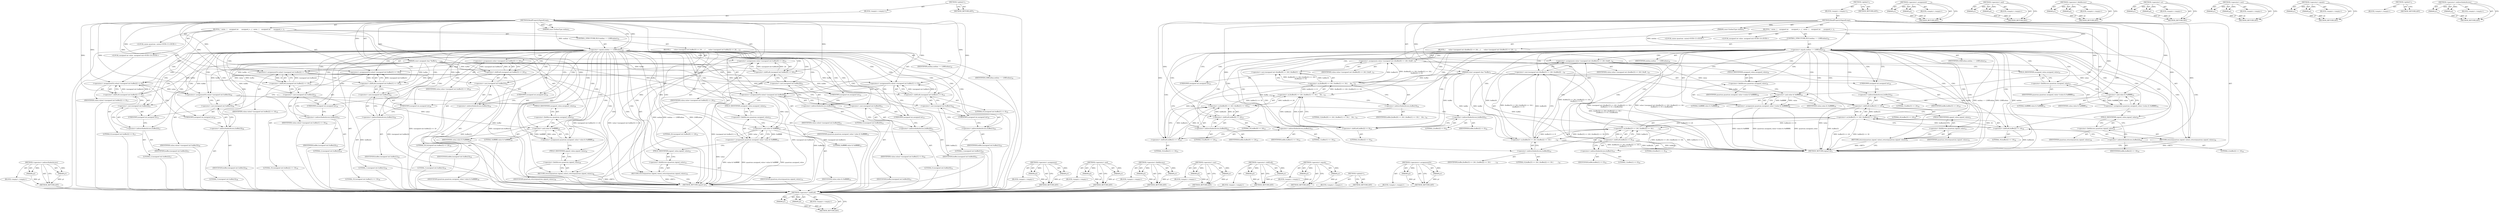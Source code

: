 digraph "&lt;operators&gt;.assignmentOr" {
vulnerable_138 [label=<(METHOD,&lt;operator&gt;.shiftLeft)>];
vulnerable_139 [label=<(PARAM,p1)>];
vulnerable_140 [label=<(PARAM,p2)>];
vulnerable_141 [label=<(BLOCK,&lt;empty&gt;,&lt;empty&gt;)>];
vulnerable_142 [label=<(METHOD_RETURN,ANY)>];
vulnerable_6 [label=<(METHOD,&lt;global&gt;)<SUB>1</SUB>>];
vulnerable_7 [label=<(BLOCK,&lt;empty&gt;,&lt;empty&gt;)<SUB>1</SUB>>];
vulnerable_8 [label=<(METHOD,ReadPropertySignedLong)<SUB>1</SUB>>];
vulnerable_9 [label=<(PARAM,const EndianType endian)<SUB>1</SUB>>];
vulnerable_10 [label=<(PARAM,const unsigned char *buffer)<SUB>2</SUB>>];
vulnerable_11 [label=<(BLOCK,{
  union
  {
    unsigned int
      unsigned_v...,{
  union
  {
    unsigned int
      unsigned_v...)<SUB>3</SUB>>];
vulnerable_12 [label="<(LOCAL,union quantum: union)<SUB>11</SUB>>"];
vulnerable_13 [label="<(LOCAL,unsigned int value: unsigned int)<SUB>14</SUB>>"];
vulnerable_14 [label=<(CONTROL_STRUCTURE,IF,if (endian == LSBEndian))<SUB>16</SUB>>];
vulnerable_15 [label=<(&lt;operator&gt;.equals,endian == LSBEndian)<SUB>16</SUB>>];
vulnerable_16 [label=<(IDENTIFIER,endian,endian == LSBEndian)<SUB>16</SUB>>];
vulnerable_17 [label=<(IDENTIFIER,LSBEndian,endian == LSBEndian)<SUB>16</SUB>>];
vulnerable_18 [label=<(BLOCK,{
      value=(unsigned int) ((buffer[3] &lt;&lt; 24)...,{
      value=(unsigned int) ((buffer[3] &lt;&lt; 24)...)<SUB>17</SUB>>];
vulnerable_19 [label=<(&lt;operator&gt;.assignment,value=(unsigned int) ((buffer[3] &lt;&lt; 24) | (buff...)<SUB>18</SUB>>];
vulnerable_20 [label=<(IDENTIFIER,value,value=(unsigned int) ((buffer[3] &lt;&lt; 24) | (buff...)<SUB>18</SUB>>];
vulnerable_21 [label=<(&lt;operator&gt;.cast,(unsigned int) ((buffer[3] &lt;&lt; 24) | (buffer[2] ...)<SUB>18</SUB>>];
vulnerable_22 [label=<(UNKNOWN,unsigned int,unsigned int)<SUB>18</SUB>>];
vulnerable_23 [label=<(&lt;operator&gt;.or,(buffer[3] &lt;&lt; 24) | (buffer[2] &lt;&lt; 16) |
       ...)<SUB>18</SUB>>];
vulnerable_24 [label=<(&lt;operator&gt;.or,(buffer[3] &lt;&lt; 24) | (buffer[2] &lt;&lt; 16) |
       ...)<SUB>18</SUB>>];
vulnerable_25 [label=<(&lt;operator&gt;.or,(buffer[3] &lt;&lt; 24) | (buffer[2] &lt;&lt; 16))<SUB>18</SUB>>];
vulnerable_26 [label=<(&lt;operator&gt;.shiftLeft,buffer[3] &lt;&lt; 24)<SUB>18</SUB>>];
vulnerable_27 [label=<(&lt;operator&gt;.indirectIndexAccess,buffer[3])<SUB>18</SUB>>];
vulnerable_28 [label=<(IDENTIFIER,buffer,buffer[3] &lt;&lt; 24)<SUB>18</SUB>>];
vulnerable_29 [label=<(LITERAL,3,buffer[3] &lt;&lt; 24)<SUB>18</SUB>>];
vulnerable_30 [label=<(LITERAL,24,buffer[3] &lt;&lt; 24)<SUB>18</SUB>>];
vulnerable_31 [label=<(&lt;operator&gt;.shiftLeft,buffer[2] &lt;&lt; 16)<SUB>18</SUB>>];
vulnerable_32 [label=<(&lt;operator&gt;.indirectIndexAccess,buffer[2])<SUB>18</SUB>>];
vulnerable_33 [label=<(IDENTIFIER,buffer,buffer[2] &lt;&lt; 16)<SUB>18</SUB>>];
vulnerable_34 [label=<(LITERAL,2,buffer[2] &lt;&lt; 16)<SUB>18</SUB>>];
vulnerable_35 [label=<(LITERAL,16,buffer[2] &lt;&lt; 16)<SUB>18</SUB>>];
vulnerable_36 [label=<(&lt;operator&gt;.shiftLeft,buffer[1] &lt;&lt; 8)<SUB>19</SUB>>];
vulnerable_37 [label=<(&lt;operator&gt;.indirectIndexAccess,buffer[1])<SUB>19</SUB>>];
vulnerable_38 [label=<(IDENTIFIER,buffer,buffer[1] &lt;&lt; 8)<SUB>19</SUB>>];
vulnerable_39 [label=<(LITERAL,1,buffer[1] &lt;&lt; 8)<SUB>19</SUB>>];
vulnerable_40 [label=<(LITERAL,8,buffer[1] &lt;&lt; 8)<SUB>19</SUB>>];
vulnerable_41 [label=<(&lt;operator&gt;.indirectIndexAccess,buffer[0])<SUB>19</SUB>>];
vulnerable_42 [label=<(IDENTIFIER,buffer,(buffer[3] &lt;&lt; 24) | (buffer[2] &lt;&lt; 16) |
       ...)<SUB>19</SUB>>];
vulnerable_43 [label=<(LITERAL,0,(buffer[3] &lt;&lt; 24) | (buffer[2] &lt;&lt; 16) |
       ...)<SUB>19</SUB>>];
vulnerable_44 [label=<(&lt;operator&gt;.assignment,quantum.unsigned_value=(value &amp; 0xffffffff))<SUB>20</SUB>>];
vulnerable_45 [label=<(&lt;operator&gt;.fieldAccess,quantum.unsigned_value)<SUB>20</SUB>>];
vulnerable_46 [label=<(IDENTIFIER,quantum,quantum.unsigned_value=(value &amp; 0xffffffff))<SUB>20</SUB>>];
vulnerable_47 [label=<(FIELD_IDENTIFIER,unsigned_value,unsigned_value)<SUB>20</SUB>>];
vulnerable_48 [label=<(&lt;operator&gt;.and,value &amp; 0xffffffff)<SUB>20</SUB>>];
vulnerable_49 [label=<(IDENTIFIER,value,value &amp; 0xffffffff)<SUB>20</SUB>>];
vulnerable_50 [label=<(LITERAL,0xffffffff,value &amp; 0xffffffff)<SUB>20</SUB>>];
vulnerable_51 [label=<(RETURN,return(quantum.signed_value);,return(quantum.signed_value);)<SUB>21</SUB>>];
vulnerable_52 [label=<(&lt;operator&gt;.fieldAccess,quantum.signed_value)<SUB>21</SUB>>];
vulnerable_53 [label=<(IDENTIFIER,quantum,return(quantum.signed_value);)<SUB>21</SUB>>];
vulnerable_54 [label=<(FIELD_IDENTIFIER,signed_value,signed_value)<SUB>21</SUB>>];
vulnerable_55 [label=<(&lt;operator&gt;.assignment,value=(unsigned int) ((buffer[0] &lt;&lt; 24) | (buff...)<SUB>23</SUB>>];
vulnerable_56 [label=<(IDENTIFIER,value,value=(unsigned int) ((buffer[0] &lt;&lt; 24) | (buff...)<SUB>23</SUB>>];
vulnerable_57 [label=<(&lt;operator&gt;.cast,(unsigned int) ((buffer[0] &lt;&lt; 24) | (buffer[1] ...)<SUB>23</SUB>>];
vulnerable_58 [label=<(UNKNOWN,unsigned int,unsigned int)<SUB>23</SUB>>];
vulnerable_59 [label=<(&lt;operator&gt;.or,(buffer[0] &lt;&lt; 24) | (buffer[1] &lt;&lt; 16) |
    (bu...)<SUB>23</SUB>>];
vulnerable_60 [label=<(&lt;operator&gt;.or,(buffer[0] &lt;&lt; 24) | (buffer[1] &lt;&lt; 16) |
    (bu...)<SUB>23</SUB>>];
vulnerable_61 [label=<(&lt;operator&gt;.or,(buffer[0] &lt;&lt; 24) | (buffer[1] &lt;&lt; 16))<SUB>23</SUB>>];
vulnerable_62 [label=<(&lt;operator&gt;.shiftLeft,buffer[0] &lt;&lt; 24)<SUB>23</SUB>>];
vulnerable_63 [label=<(&lt;operator&gt;.indirectIndexAccess,buffer[0])<SUB>23</SUB>>];
vulnerable_64 [label=<(IDENTIFIER,buffer,buffer[0] &lt;&lt; 24)<SUB>23</SUB>>];
vulnerable_65 [label=<(LITERAL,0,buffer[0] &lt;&lt; 24)<SUB>23</SUB>>];
vulnerable_66 [label=<(LITERAL,24,buffer[0] &lt;&lt; 24)<SUB>23</SUB>>];
vulnerable_67 [label=<(&lt;operator&gt;.shiftLeft,buffer[1] &lt;&lt; 16)<SUB>23</SUB>>];
vulnerable_68 [label=<(&lt;operator&gt;.indirectIndexAccess,buffer[1])<SUB>23</SUB>>];
vulnerable_69 [label=<(IDENTIFIER,buffer,buffer[1] &lt;&lt; 16)<SUB>23</SUB>>];
vulnerable_70 [label=<(LITERAL,1,buffer[1] &lt;&lt; 16)<SUB>23</SUB>>];
vulnerable_71 [label=<(LITERAL,16,buffer[1] &lt;&lt; 16)<SUB>23</SUB>>];
vulnerable_72 [label=<(&lt;operator&gt;.shiftLeft,buffer[2] &lt;&lt; 8)<SUB>24</SUB>>];
vulnerable_73 [label=<(&lt;operator&gt;.indirectIndexAccess,buffer[2])<SUB>24</SUB>>];
vulnerable_74 [label=<(IDENTIFIER,buffer,buffer[2] &lt;&lt; 8)<SUB>24</SUB>>];
vulnerable_75 [label=<(LITERAL,2,buffer[2] &lt;&lt; 8)<SUB>24</SUB>>];
vulnerable_76 [label=<(LITERAL,8,buffer[2] &lt;&lt; 8)<SUB>24</SUB>>];
vulnerable_77 [label=<(&lt;operator&gt;.indirectIndexAccess,buffer[3])<SUB>24</SUB>>];
vulnerable_78 [label=<(IDENTIFIER,buffer,(buffer[0] &lt;&lt; 24) | (buffer[1] &lt;&lt; 16) |
    (bu...)<SUB>24</SUB>>];
vulnerable_79 [label=<(LITERAL,3,(buffer[0] &lt;&lt; 24) | (buffer[1] &lt;&lt; 16) |
    (bu...)<SUB>24</SUB>>];
vulnerable_80 [label=<(&lt;operator&gt;.assignment,quantum.unsigned_value=(value &amp; 0xffffffff))<SUB>25</SUB>>];
vulnerable_81 [label=<(&lt;operator&gt;.fieldAccess,quantum.unsigned_value)<SUB>25</SUB>>];
vulnerable_82 [label=<(IDENTIFIER,quantum,quantum.unsigned_value=(value &amp; 0xffffffff))<SUB>25</SUB>>];
vulnerable_83 [label=<(FIELD_IDENTIFIER,unsigned_value,unsigned_value)<SUB>25</SUB>>];
vulnerable_84 [label=<(&lt;operator&gt;.and,value &amp; 0xffffffff)<SUB>25</SUB>>];
vulnerable_85 [label=<(IDENTIFIER,value,value &amp; 0xffffffff)<SUB>25</SUB>>];
vulnerable_86 [label=<(LITERAL,0xffffffff,value &amp; 0xffffffff)<SUB>25</SUB>>];
vulnerable_87 [label=<(RETURN,return(quantum.signed_value);,return(quantum.signed_value);)<SUB>26</SUB>>];
vulnerable_88 [label=<(&lt;operator&gt;.fieldAccess,quantum.signed_value)<SUB>26</SUB>>];
vulnerable_89 [label=<(IDENTIFIER,quantum,return(quantum.signed_value);)<SUB>26</SUB>>];
vulnerable_90 [label=<(FIELD_IDENTIFIER,signed_value,signed_value)<SUB>26</SUB>>];
vulnerable_91 [label=<(METHOD_RETURN,signed int)<SUB>1</SUB>>];
vulnerable_93 [label=<(METHOD_RETURN,ANY)<SUB>1</SUB>>];
vulnerable_123 [label=<(METHOD,&lt;operator&gt;.assignment)>];
vulnerable_124 [label=<(PARAM,p1)>];
vulnerable_125 [label=<(PARAM,p2)>];
vulnerable_126 [label=<(BLOCK,&lt;empty&gt;,&lt;empty&gt;)>];
vulnerable_127 [label=<(METHOD_RETURN,ANY)>];
vulnerable_153 [label=<(METHOD,&lt;operator&gt;.and)>];
vulnerable_154 [label=<(PARAM,p1)>];
vulnerable_155 [label=<(PARAM,p2)>];
vulnerable_156 [label=<(BLOCK,&lt;empty&gt;,&lt;empty&gt;)>];
vulnerable_157 [label=<(METHOD_RETURN,ANY)>];
vulnerable_148 [label=<(METHOD,&lt;operator&gt;.fieldAccess)>];
vulnerable_149 [label=<(PARAM,p1)>];
vulnerable_150 [label=<(PARAM,p2)>];
vulnerable_151 [label=<(BLOCK,&lt;empty&gt;,&lt;empty&gt;)>];
vulnerable_152 [label=<(METHOD_RETURN,ANY)>];
vulnerable_133 [label=<(METHOD,&lt;operator&gt;.or)>];
vulnerable_134 [label=<(PARAM,p1)>];
vulnerable_135 [label=<(PARAM,p2)>];
vulnerable_136 [label=<(BLOCK,&lt;empty&gt;,&lt;empty&gt;)>];
vulnerable_137 [label=<(METHOD_RETURN,ANY)>];
vulnerable_128 [label=<(METHOD,&lt;operator&gt;.cast)>];
vulnerable_129 [label=<(PARAM,p1)>];
vulnerable_130 [label=<(PARAM,p2)>];
vulnerable_131 [label=<(BLOCK,&lt;empty&gt;,&lt;empty&gt;)>];
vulnerable_132 [label=<(METHOD_RETURN,ANY)>];
vulnerable_118 [label=<(METHOD,&lt;operator&gt;.equals)>];
vulnerable_119 [label=<(PARAM,p1)>];
vulnerable_120 [label=<(PARAM,p2)>];
vulnerable_121 [label=<(BLOCK,&lt;empty&gt;,&lt;empty&gt;)>];
vulnerable_122 [label=<(METHOD_RETURN,ANY)>];
vulnerable_112 [label=<(METHOD,&lt;global&gt;)<SUB>1</SUB>>];
vulnerable_113 [label=<(BLOCK,&lt;empty&gt;,&lt;empty&gt;)>];
vulnerable_114 [label=<(METHOD_RETURN,ANY)>];
vulnerable_143 [label=<(METHOD,&lt;operator&gt;.indirectIndexAccess)>];
vulnerable_144 [label=<(PARAM,p1)>];
vulnerable_145 [label=<(PARAM,p2)>];
vulnerable_146 [label=<(BLOCK,&lt;empty&gt;,&lt;empty&gt;)>];
vulnerable_147 [label=<(METHOD_RETURN,ANY)>];
fixed_156 [label=<(METHOD,&lt;operator&gt;.indirectIndexAccess)>];
fixed_157 [label=<(PARAM,p1)>];
fixed_158 [label=<(PARAM,p2)>];
fixed_159 [label=<(BLOCK,&lt;empty&gt;,&lt;empty&gt;)>];
fixed_160 [label=<(METHOD_RETURN,ANY)>];
fixed_6 [label=<(METHOD,&lt;global&gt;)<SUB>1</SUB>>];
fixed_7 [label=<(BLOCK,&lt;empty&gt;,&lt;empty&gt;)<SUB>1</SUB>>];
fixed_8 [label=<(METHOD,ReadPropertySignedLong)<SUB>1</SUB>>];
fixed_9 [label=<(PARAM,const EndianType endian)<SUB>1</SUB>>];
fixed_10 [label=<(PARAM,const unsigned char *buffer)<SUB>2</SUB>>];
fixed_11 [label=<(BLOCK,{
  union
  {
    unsigned int
      unsigned_v...,{
  union
  {
    unsigned int
      unsigned_v...)<SUB>3</SUB>>];
fixed_12 [label="<(LOCAL,union quantum: union)<SUB>11</SUB>>"];
fixed_13 [label="<(LOCAL,unsigned int value: unsigned int)<SUB>14</SUB>>"];
fixed_14 [label=<(CONTROL_STRUCTURE,IF,if (endian == LSBEndian))<SUB>16</SUB>>];
fixed_15 [label=<(&lt;operator&gt;.equals,endian == LSBEndian)<SUB>16</SUB>>];
fixed_16 [label=<(IDENTIFIER,endian,endian == LSBEndian)<SUB>16</SUB>>];
fixed_17 [label=<(IDENTIFIER,LSBEndian,endian == LSBEndian)<SUB>16</SUB>>];
fixed_18 [label=<(BLOCK,{
      value=(unsigned int) buffer[3] &lt;&lt; 24;
 ...,{
      value=(unsigned int) buffer[3] &lt;&lt; 24;
 ...)<SUB>17</SUB>>];
fixed_19 [label=<(&lt;operator&gt;.assignment,value=(unsigned int) buffer[3] &lt;&lt; 24)<SUB>18</SUB>>];
fixed_20 [label=<(IDENTIFIER,value,value=(unsigned int) buffer[3] &lt;&lt; 24)<SUB>18</SUB>>];
fixed_21 [label=<(&lt;operator&gt;.shiftLeft,(unsigned int) buffer[3] &lt;&lt; 24)<SUB>18</SUB>>];
fixed_22 [label=<(&lt;operator&gt;.cast,(unsigned int) buffer[3])<SUB>18</SUB>>];
fixed_23 [label=<(UNKNOWN,unsigned int,unsigned int)<SUB>18</SUB>>];
fixed_24 [label=<(&lt;operator&gt;.indirectIndexAccess,buffer[3])<SUB>18</SUB>>];
fixed_25 [label=<(IDENTIFIER,buffer,(unsigned int) buffer[3])<SUB>18</SUB>>];
fixed_26 [label=<(LITERAL,3,(unsigned int) buffer[3])<SUB>18</SUB>>];
fixed_27 [label=<(LITERAL,24,(unsigned int) buffer[3] &lt;&lt; 24)<SUB>18</SUB>>];
fixed_28 [label=<(&lt;operators&gt;.assignmentOr,value|=(unsigned int) buffer[2] &lt;&lt; 16)<SUB>19</SUB>>];
fixed_29 [label=<(IDENTIFIER,value,value|=(unsigned int) buffer[2] &lt;&lt; 16)<SUB>19</SUB>>];
fixed_30 [label=<(&lt;operator&gt;.shiftLeft,(unsigned int) buffer[2] &lt;&lt; 16)<SUB>19</SUB>>];
fixed_31 [label=<(&lt;operator&gt;.cast,(unsigned int) buffer[2])<SUB>19</SUB>>];
fixed_32 [label=<(UNKNOWN,unsigned int,unsigned int)<SUB>19</SUB>>];
fixed_33 [label=<(&lt;operator&gt;.indirectIndexAccess,buffer[2])<SUB>19</SUB>>];
fixed_34 [label=<(IDENTIFIER,buffer,(unsigned int) buffer[2])<SUB>19</SUB>>];
fixed_35 [label=<(LITERAL,2,(unsigned int) buffer[2])<SUB>19</SUB>>];
fixed_36 [label=<(LITERAL,16,(unsigned int) buffer[2] &lt;&lt; 16)<SUB>19</SUB>>];
fixed_37 [label=<(&lt;operators&gt;.assignmentOr,value|=(unsigned int) buffer[1] &lt;&lt; 8)<SUB>20</SUB>>];
fixed_38 [label=<(IDENTIFIER,value,value|=(unsigned int) buffer[1] &lt;&lt; 8)<SUB>20</SUB>>];
fixed_39 [label=<(&lt;operator&gt;.shiftLeft,(unsigned int) buffer[1] &lt;&lt; 8)<SUB>20</SUB>>];
fixed_40 [label=<(&lt;operator&gt;.cast,(unsigned int) buffer[1])<SUB>20</SUB>>];
fixed_41 [label=<(UNKNOWN,unsigned int,unsigned int)<SUB>20</SUB>>];
fixed_42 [label=<(&lt;operator&gt;.indirectIndexAccess,buffer[1])<SUB>20</SUB>>];
fixed_43 [label=<(IDENTIFIER,buffer,(unsigned int) buffer[1])<SUB>20</SUB>>];
fixed_44 [label=<(LITERAL,1,(unsigned int) buffer[1])<SUB>20</SUB>>];
fixed_45 [label=<(LITERAL,8,(unsigned int) buffer[1] &lt;&lt; 8)<SUB>20</SUB>>];
fixed_46 [label=<(&lt;operators&gt;.assignmentOr,value|=(unsigned int) buffer[0])<SUB>21</SUB>>];
fixed_47 [label=<(IDENTIFIER,value,value|=(unsigned int) buffer[0])<SUB>21</SUB>>];
fixed_48 [label=<(&lt;operator&gt;.cast,(unsigned int) buffer[0])<SUB>21</SUB>>];
fixed_49 [label=<(UNKNOWN,unsigned int,unsigned int)<SUB>21</SUB>>];
fixed_50 [label=<(&lt;operator&gt;.indirectIndexAccess,buffer[0])<SUB>21</SUB>>];
fixed_51 [label=<(IDENTIFIER,buffer,(unsigned int) buffer[0])<SUB>21</SUB>>];
fixed_52 [label=<(LITERAL,0,(unsigned int) buffer[0])<SUB>21</SUB>>];
fixed_53 [label=<(&lt;operator&gt;.assignment,quantum.unsigned_value=value &amp; 0xffffffff)<SUB>22</SUB>>];
fixed_54 [label=<(&lt;operator&gt;.fieldAccess,quantum.unsigned_value)<SUB>22</SUB>>];
fixed_55 [label=<(IDENTIFIER,quantum,quantum.unsigned_value=value &amp; 0xffffffff)<SUB>22</SUB>>];
fixed_56 [label=<(FIELD_IDENTIFIER,unsigned_value,unsigned_value)<SUB>22</SUB>>];
fixed_57 [label=<(&lt;operator&gt;.and,value &amp; 0xffffffff)<SUB>22</SUB>>];
fixed_58 [label=<(IDENTIFIER,value,value &amp; 0xffffffff)<SUB>22</SUB>>];
fixed_59 [label=<(LITERAL,0xffffffff,value &amp; 0xffffffff)<SUB>22</SUB>>];
fixed_60 [label=<(RETURN,return(quantum.signed_value);,return(quantum.signed_value);)<SUB>23</SUB>>];
fixed_61 [label=<(&lt;operator&gt;.fieldAccess,quantum.signed_value)<SUB>23</SUB>>];
fixed_62 [label=<(IDENTIFIER,quantum,return(quantum.signed_value);)<SUB>23</SUB>>];
fixed_63 [label=<(FIELD_IDENTIFIER,signed_value,signed_value)<SUB>23</SUB>>];
fixed_64 [label=<(&lt;operator&gt;.assignment,value=(unsigned int) buffer[0] &lt;&lt; 24)<SUB>25</SUB>>];
fixed_65 [label=<(IDENTIFIER,value,value=(unsigned int) buffer[0] &lt;&lt; 24)<SUB>25</SUB>>];
fixed_66 [label=<(&lt;operator&gt;.shiftLeft,(unsigned int) buffer[0] &lt;&lt; 24)<SUB>25</SUB>>];
fixed_67 [label=<(&lt;operator&gt;.cast,(unsigned int) buffer[0])<SUB>25</SUB>>];
fixed_68 [label=<(UNKNOWN,unsigned int,unsigned int)<SUB>25</SUB>>];
fixed_69 [label=<(&lt;operator&gt;.indirectIndexAccess,buffer[0])<SUB>25</SUB>>];
fixed_70 [label=<(IDENTIFIER,buffer,(unsigned int) buffer[0])<SUB>25</SUB>>];
fixed_71 [label=<(LITERAL,0,(unsigned int) buffer[0])<SUB>25</SUB>>];
fixed_72 [label=<(LITERAL,24,(unsigned int) buffer[0] &lt;&lt; 24)<SUB>25</SUB>>];
fixed_73 [label=<(&lt;operators&gt;.assignmentOr,value|=(unsigned int) buffer[1] &lt;&lt; 16)<SUB>26</SUB>>];
fixed_74 [label=<(IDENTIFIER,value,value|=(unsigned int) buffer[1] &lt;&lt; 16)<SUB>26</SUB>>];
fixed_75 [label=<(&lt;operator&gt;.shiftLeft,(unsigned int) buffer[1] &lt;&lt; 16)<SUB>26</SUB>>];
fixed_76 [label=<(&lt;operator&gt;.cast,(unsigned int) buffer[1])<SUB>26</SUB>>];
fixed_77 [label=<(UNKNOWN,unsigned int,unsigned int)<SUB>26</SUB>>];
fixed_78 [label=<(&lt;operator&gt;.indirectIndexAccess,buffer[1])<SUB>26</SUB>>];
fixed_79 [label=<(IDENTIFIER,buffer,(unsigned int) buffer[1])<SUB>26</SUB>>];
fixed_80 [label=<(LITERAL,1,(unsigned int) buffer[1])<SUB>26</SUB>>];
fixed_81 [label=<(LITERAL,16,(unsigned int) buffer[1] &lt;&lt; 16)<SUB>26</SUB>>];
fixed_82 [label=<(&lt;operators&gt;.assignmentOr,value|=(unsigned int) buffer[2] &lt;&lt; 8)<SUB>27</SUB>>];
fixed_83 [label=<(IDENTIFIER,value,value|=(unsigned int) buffer[2] &lt;&lt; 8)<SUB>27</SUB>>];
fixed_84 [label=<(&lt;operator&gt;.shiftLeft,(unsigned int) buffer[2] &lt;&lt; 8)<SUB>27</SUB>>];
fixed_85 [label=<(&lt;operator&gt;.cast,(unsigned int) buffer[2])<SUB>27</SUB>>];
fixed_86 [label=<(UNKNOWN,unsigned int,unsigned int)<SUB>27</SUB>>];
fixed_87 [label=<(&lt;operator&gt;.indirectIndexAccess,buffer[2])<SUB>27</SUB>>];
fixed_88 [label=<(IDENTIFIER,buffer,(unsigned int) buffer[2])<SUB>27</SUB>>];
fixed_89 [label=<(LITERAL,2,(unsigned int) buffer[2])<SUB>27</SUB>>];
fixed_90 [label=<(LITERAL,8,(unsigned int) buffer[2] &lt;&lt; 8)<SUB>27</SUB>>];
fixed_91 [label=<(&lt;operators&gt;.assignmentOr,value|=(unsigned int) buffer[3])<SUB>28</SUB>>];
fixed_92 [label=<(IDENTIFIER,value,value|=(unsigned int) buffer[3])<SUB>28</SUB>>];
fixed_93 [label=<(&lt;operator&gt;.cast,(unsigned int) buffer[3])<SUB>28</SUB>>];
fixed_94 [label=<(UNKNOWN,unsigned int,unsigned int)<SUB>28</SUB>>];
fixed_95 [label=<(&lt;operator&gt;.indirectIndexAccess,buffer[3])<SUB>28</SUB>>];
fixed_96 [label=<(IDENTIFIER,buffer,(unsigned int) buffer[3])<SUB>28</SUB>>];
fixed_97 [label=<(LITERAL,3,(unsigned int) buffer[3])<SUB>28</SUB>>];
fixed_98 [label=<(&lt;operator&gt;.assignment,quantum.unsigned_value=value &amp; 0xffffffff)<SUB>29</SUB>>];
fixed_99 [label=<(&lt;operator&gt;.fieldAccess,quantum.unsigned_value)<SUB>29</SUB>>];
fixed_100 [label=<(IDENTIFIER,quantum,quantum.unsigned_value=value &amp; 0xffffffff)<SUB>29</SUB>>];
fixed_101 [label=<(FIELD_IDENTIFIER,unsigned_value,unsigned_value)<SUB>29</SUB>>];
fixed_102 [label=<(&lt;operator&gt;.and,value &amp; 0xffffffff)<SUB>29</SUB>>];
fixed_103 [label=<(IDENTIFIER,value,value &amp; 0xffffffff)<SUB>29</SUB>>];
fixed_104 [label=<(LITERAL,0xffffffff,value &amp; 0xffffffff)<SUB>29</SUB>>];
fixed_105 [label=<(RETURN,return(quantum.signed_value);,return(quantum.signed_value);)<SUB>30</SUB>>];
fixed_106 [label=<(&lt;operator&gt;.fieldAccess,quantum.signed_value)<SUB>30</SUB>>];
fixed_107 [label=<(IDENTIFIER,quantum,return(quantum.signed_value);)<SUB>30</SUB>>];
fixed_108 [label=<(FIELD_IDENTIFIER,signed_value,signed_value)<SUB>30</SUB>>];
fixed_109 [label=<(METHOD_RETURN,signed int)<SUB>1</SUB>>];
fixed_111 [label=<(METHOD_RETURN,ANY)<SUB>1</SUB>>];
fixed_141 [label=<(METHOD,&lt;operator&gt;.assignment)>];
fixed_142 [label=<(PARAM,p1)>];
fixed_143 [label=<(PARAM,p2)>];
fixed_144 [label=<(BLOCK,&lt;empty&gt;,&lt;empty&gt;)>];
fixed_145 [label=<(METHOD_RETURN,ANY)>];
fixed_171 [label=<(METHOD,&lt;operator&gt;.and)>];
fixed_172 [label=<(PARAM,p1)>];
fixed_173 [label=<(PARAM,p2)>];
fixed_174 [label=<(BLOCK,&lt;empty&gt;,&lt;empty&gt;)>];
fixed_175 [label=<(METHOD_RETURN,ANY)>];
fixed_166 [label=<(METHOD,&lt;operator&gt;.fieldAccess)>];
fixed_167 [label=<(PARAM,p1)>];
fixed_168 [label=<(PARAM,p2)>];
fixed_169 [label=<(BLOCK,&lt;empty&gt;,&lt;empty&gt;)>];
fixed_170 [label=<(METHOD_RETURN,ANY)>];
fixed_151 [label=<(METHOD,&lt;operator&gt;.cast)>];
fixed_152 [label=<(PARAM,p1)>];
fixed_153 [label=<(PARAM,p2)>];
fixed_154 [label=<(BLOCK,&lt;empty&gt;,&lt;empty&gt;)>];
fixed_155 [label=<(METHOD_RETURN,ANY)>];
fixed_146 [label=<(METHOD,&lt;operator&gt;.shiftLeft)>];
fixed_147 [label=<(PARAM,p1)>];
fixed_148 [label=<(PARAM,p2)>];
fixed_149 [label=<(BLOCK,&lt;empty&gt;,&lt;empty&gt;)>];
fixed_150 [label=<(METHOD_RETURN,ANY)>];
fixed_136 [label=<(METHOD,&lt;operator&gt;.equals)>];
fixed_137 [label=<(PARAM,p1)>];
fixed_138 [label=<(PARAM,p2)>];
fixed_139 [label=<(BLOCK,&lt;empty&gt;,&lt;empty&gt;)>];
fixed_140 [label=<(METHOD_RETURN,ANY)>];
fixed_130 [label=<(METHOD,&lt;global&gt;)<SUB>1</SUB>>];
fixed_131 [label=<(BLOCK,&lt;empty&gt;,&lt;empty&gt;)>];
fixed_132 [label=<(METHOD_RETURN,ANY)>];
fixed_161 [label=<(METHOD,&lt;operators&gt;.assignmentOr)>];
fixed_162 [label=<(PARAM,p1)>];
fixed_163 [label=<(PARAM,p2)>];
fixed_164 [label=<(BLOCK,&lt;empty&gt;,&lt;empty&gt;)>];
fixed_165 [label=<(METHOD_RETURN,ANY)>];
vulnerable_138 -> vulnerable_139  [key=0, label="AST: "];
vulnerable_138 -> vulnerable_139  [key=1, label="DDG: "];
vulnerable_138 -> vulnerable_141  [key=0, label="AST: "];
vulnerable_138 -> vulnerable_140  [key=0, label="AST: "];
vulnerable_138 -> vulnerable_140  [key=1, label="DDG: "];
vulnerable_138 -> vulnerable_142  [key=0, label="AST: "];
vulnerable_138 -> vulnerable_142  [key=1, label="CFG: "];
vulnerable_139 -> vulnerable_142  [key=0, label="DDG: p1"];
vulnerable_140 -> vulnerable_142  [key=0, label="DDG: p2"];
vulnerable_6 -> vulnerable_7  [key=0, label="AST: "];
vulnerable_6 -> vulnerable_93  [key=0, label="AST: "];
vulnerable_6 -> vulnerable_93  [key=1, label="CFG: "];
vulnerable_7 -> vulnerable_8  [key=0, label="AST: "];
vulnerable_8 -> vulnerable_9  [key=0, label="AST: "];
vulnerable_8 -> vulnerable_9  [key=1, label="DDG: "];
vulnerable_8 -> vulnerable_10  [key=0, label="AST: "];
vulnerable_8 -> vulnerable_10  [key=1, label="DDG: "];
vulnerable_8 -> vulnerable_11  [key=0, label="AST: "];
vulnerable_8 -> vulnerable_91  [key=0, label="AST: "];
vulnerable_8 -> vulnerable_15  [key=0, label="CFG: "];
vulnerable_8 -> vulnerable_15  [key=1, label="DDG: "];
vulnerable_8 -> vulnerable_87  [key=0, label="DDG: "];
vulnerable_8 -> vulnerable_51  [key=0, label="DDG: "];
vulnerable_8 -> vulnerable_84  [key=0, label="DDG: "];
vulnerable_8 -> vulnerable_48  [key=0, label="DDG: "];
vulnerable_8 -> vulnerable_72  [key=0, label="DDG: "];
vulnerable_8 -> vulnerable_62  [key=0, label="DDG: "];
vulnerable_8 -> vulnerable_67  [key=0, label="DDG: "];
vulnerable_8 -> vulnerable_36  [key=0, label="DDG: "];
vulnerable_8 -> vulnerable_26  [key=0, label="DDG: "];
vulnerable_8 -> vulnerable_31  [key=0, label="DDG: "];
vulnerable_9 -> vulnerable_15  [key=0, label="DDG: endian"];
vulnerable_10 -> vulnerable_91  [key=0, label="DDG: buffer"];
vulnerable_10 -> vulnerable_59  [key=0, label="DDG: buffer"];
vulnerable_10 -> vulnerable_23  [key=0, label="DDG: buffer"];
vulnerable_10 -> vulnerable_72  [key=0, label="DDG: buffer"];
vulnerable_10 -> vulnerable_62  [key=0, label="DDG: buffer"];
vulnerable_10 -> vulnerable_67  [key=0, label="DDG: buffer"];
vulnerable_10 -> vulnerable_36  [key=0, label="DDG: buffer"];
vulnerable_10 -> vulnerable_26  [key=0, label="DDG: buffer"];
vulnerable_10 -> vulnerable_31  [key=0, label="DDG: buffer"];
vulnerable_11 -> vulnerable_12  [key=0, label="AST: "];
vulnerable_11 -> vulnerable_13  [key=0, label="AST: "];
vulnerable_11 -> vulnerable_14  [key=0, label="AST: "];
vulnerable_11 -> vulnerable_55  [key=0, label="AST: "];
vulnerable_11 -> vulnerable_80  [key=0, label="AST: "];
vulnerable_11 -> vulnerable_87  [key=0, label="AST: "];
vulnerable_14 -> vulnerable_15  [key=0, label="AST: "];
vulnerable_14 -> vulnerable_18  [key=0, label="AST: "];
vulnerable_15 -> vulnerable_16  [key=0, label="AST: "];
vulnerable_15 -> vulnerable_17  [key=0, label="AST: "];
vulnerable_15 -> vulnerable_22  [key=0, label="CFG: "];
vulnerable_15 -> vulnerable_22  [key=1, label="CDG: "];
vulnerable_15 -> vulnerable_58  [key=0, label="CFG: "];
vulnerable_15 -> vulnerable_58  [key=1, label="CDG: "];
vulnerable_15 -> vulnerable_91  [key=0, label="DDG: endian"];
vulnerable_15 -> vulnerable_91  [key=1, label="DDG: endian == LSBEndian"];
vulnerable_15 -> vulnerable_91  [key=2, label="DDG: LSBEndian"];
vulnerable_15 -> vulnerable_47  [key=0, label="CDG: "];
vulnerable_15 -> vulnerable_21  [key=0, label="CDG: "];
vulnerable_15 -> vulnerable_48  [key=0, label="CDG: "];
vulnerable_15 -> vulnerable_32  [key=0, label="CDG: "];
vulnerable_15 -> vulnerable_68  [key=0, label="CDG: "];
vulnerable_15 -> vulnerable_60  [key=0, label="CDG: "];
vulnerable_15 -> vulnerable_73  [key=0, label="CDG: "];
vulnerable_15 -> vulnerable_26  [key=0, label="CDG: "];
vulnerable_15 -> vulnerable_77  [key=0, label="CDG: "];
vulnerable_15 -> vulnerable_51  [key=0, label="CDG: "];
vulnerable_15 -> vulnerable_57  [key=0, label="CDG: "];
vulnerable_15 -> vulnerable_19  [key=0, label="CDG: "];
vulnerable_15 -> vulnerable_52  [key=0, label="CDG: "];
vulnerable_15 -> vulnerable_37  [key=0, label="CDG: "];
vulnerable_15 -> vulnerable_81  [key=0, label="CDG: "];
vulnerable_15 -> vulnerable_84  [key=0, label="CDG: "];
vulnerable_15 -> vulnerable_25  [key=0, label="CDG: "];
vulnerable_15 -> vulnerable_72  [key=0, label="CDG: "];
vulnerable_15 -> vulnerable_67  [key=0, label="CDG: "];
vulnerable_15 -> vulnerable_45  [key=0, label="CDG: "];
vulnerable_15 -> vulnerable_27  [key=0, label="CDG: "];
vulnerable_15 -> vulnerable_59  [key=0, label="CDG: "];
vulnerable_15 -> vulnerable_87  [key=0, label="CDG: "];
vulnerable_15 -> vulnerable_44  [key=0, label="CDG: "];
vulnerable_15 -> vulnerable_90  [key=0, label="CDG: "];
vulnerable_15 -> vulnerable_54  [key=0, label="CDG: "];
vulnerable_15 -> vulnerable_24  [key=0, label="CDG: "];
vulnerable_15 -> vulnerable_80  [key=0, label="CDG: "];
vulnerable_15 -> vulnerable_61  [key=0, label="CDG: "];
vulnerable_15 -> vulnerable_23  [key=0, label="CDG: "];
vulnerable_15 -> vulnerable_83  [key=0, label="CDG: "];
vulnerable_15 -> vulnerable_36  [key=0, label="CDG: "];
vulnerable_15 -> vulnerable_88  [key=0, label="CDG: "];
vulnerable_15 -> vulnerable_41  [key=0, label="CDG: "];
vulnerable_15 -> vulnerable_63  [key=0, label="CDG: "];
vulnerable_15 -> vulnerable_55  [key=0, label="CDG: "];
vulnerable_15 -> vulnerable_62  [key=0, label="CDG: "];
vulnerable_15 -> vulnerable_31  [key=0, label="CDG: "];
vulnerable_18 -> vulnerable_19  [key=0, label="AST: "];
vulnerable_18 -> vulnerable_44  [key=0, label="AST: "];
vulnerable_18 -> vulnerable_51  [key=0, label="AST: "];
vulnerable_19 -> vulnerable_20  [key=0, label="AST: "];
vulnerable_19 -> vulnerable_21  [key=0, label="AST: "];
vulnerable_19 -> vulnerable_47  [key=0, label="CFG: "];
vulnerable_19 -> vulnerable_91  [key=0, label="DDG: (unsigned int) ((buffer[3] &lt;&lt; 24) | (buffer[2] &lt;&lt; 16) |
        (buffer[1] &lt;&lt; 8 ) | (buffer[0]))"];
vulnerable_19 -> vulnerable_91  [key=1, label="DDG: value=(unsigned int) ((buffer[3] &lt;&lt; 24) | (buffer[2] &lt;&lt; 16) |
        (buffer[1] &lt;&lt; 8 ) | (buffer[0]))"];
vulnerable_19 -> vulnerable_48  [key=0, label="DDG: value"];
vulnerable_21 -> vulnerable_22  [key=0, label="AST: "];
vulnerable_21 -> vulnerable_23  [key=0, label="AST: "];
vulnerable_21 -> vulnerable_19  [key=0, label="CFG: "];
vulnerable_21 -> vulnerable_91  [key=0, label="DDG: (buffer[3] &lt;&lt; 24) | (buffer[2] &lt;&lt; 16) |
        (buffer[1] &lt;&lt; 8 ) | (buffer[0])"];
vulnerable_22 -> vulnerable_27  [key=0, label="CFG: "];
vulnerable_23 -> vulnerable_24  [key=0, label="AST: "];
vulnerable_23 -> vulnerable_41  [key=0, label="AST: "];
vulnerable_23 -> vulnerable_21  [key=0, label="CFG: "];
vulnerable_23 -> vulnerable_21  [key=1, label="DDG: (buffer[3] &lt;&lt; 24) | (buffer[2] &lt;&lt; 16) |
        (buffer[1] &lt;&lt; 8 )"];
vulnerable_23 -> vulnerable_21  [key=2, label="DDG: buffer[0]"];
vulnerable_23 -> vulnerable_91  [key=0, label="DDG: (buffer[3] &lt;&lt; 24) | (buffer[2] &lt;&lt; 16) |
        (buffer[1] &lt;&lt; 8 )"];
vulnerable_23 -> vulnerable_91  [key=1, label="DDG: buffer[0]"];
vulnerable_23 -> vulnerable_19  [key=0, label="DDG: (buffer[3] &lt;&lt; 24) | (buffer[2] &lt;&lt; 16) |
        (buffer[1] &lt;&lt; 8 )"];
vulnerable_23 -> vulnerable_19  [key=1, label="DDG: buffer[0]"];
vulnerable_24 -> vulnerable_25  [key=0, label="AST: "];
vulnerable_24 -> vulnerable_36  [key=0, label="AST: "];
vulnerable_24 -> vulnerable_41  [key=0, label="CFG: "];
vulnerable_24 -> vulnerable_91  [key=0, label="DDG: (buffer[3] &lt;&lt; 24) | (buffer[2] &lt;&lt; 16)"];
vulnerable_24 -> vulnerable_91  [key=1, label="DDG: buffer[1] &lt;&lt; 8"];
vulnerable_24 -> vulnerable_23  [key=0, label="DDG: (buffer[3] &lt;&lt; 24) | (buffer[2] &lt;&lt; 16)"];
vulnerable_24 -> vulnerable_23  [key=1, label="DDG: buffer[1] &lt;&lt; 8"];
vulnerable_25 -> vulnerable_26  [key=0, label="AST: "];
vulnerable_25 -> vulnerable_31  [key=0, label="AST: "];
vulnerable_25 -> vulnerable_37  [key=0, label="CFG: "];
vulnerable_25 -> vulnerable_91  [key=0, label="DDG: buffer[3] &lt;&lt; 24"];
vulnerable_25 -> vulnerable_91  [key=1, label="DDG: buffer[2] &lt;&lt; 16"];
vulnerable_25 -> vulnerable_24  [key=0, label="DDG: buffer[3] &lt;&lt; 24"];
vulnerable_25 -> vulnerable_24  [key=1, label="DDG: buffer[2] &lt;&lt; 16"];
vulnerable_26 -> vulnerable_27  [key=0, label="AST: "];
vulnerable_26 -> vulnerable_30  [key=0, label="AST: "];
vulnerable_26 -> vulnerable_32  [key=0, label="CFG: "];
vulnerable_26 -> vulnerable_91  [key=0, label="DDG: buffer[3]"];
vulnerable_26 -> vulnerable_25  [key=0, label="DDG: buffer[3]"];
vulnerable_26 -> vulnerable_25  [key=1, label="DDG: 24"];
vulnerable_27 -> vulnerable_28  [key=0, label="AST: "];
vulnerable_27 -> vulnerable_29  [key=0, label="AST: "];
vulnerable_27 -> vulnerable_26  [key=0, label="CFG: "];
vulnerable_31 -> vulnerable_32  [key=0, label="AST: "];
vulnerable_31 -> vulnerable_35  [key=0, label="AST: "];
vulnerable_31 -> vulnerable_25  [key=0, label="CFG: "];
vulnerable_31 -> vulnerable_25  [key=1, label="DDG: buffer[2]"];
vulnerable_31 -> vulnerable_25  [key=2, label="DDG: 16"];
vulnerable_31 -> vulnerable_91  [key=0, label="DDG: buffer[2]"];
vulnerable_32 -> vulnerable_33  [key=0, label="AST: "];
vulnerable_32 -> vulnerable_34  [key=0, label="AST: "];
vulnerable_32 -> vulnerable_31  [key=0, label="CFG: "];
vulnerable_36 -> vulnerable_37  [key=0, label="AST: "];
vulnerable_36 -> vulnerable_40  [key=0, label="AST: "];
vulnerable_36 -> vulnerable_24  [key=0, label="CFG: "];
vulnerable_36 -> vulnerable_24  [key=1, label="DDG: buffer[1]"];
vulnerable_36 -> vulnerable_24  [key=2, label="DDG: 8"];
vulnerable_36 -> vulnerable_91  [key=0, label="DDG: buffer[1]"];
vulnerable_37 -> vulnerable_38  [key=0, label="AST: "];
vulnerable_37 -> vulnerable_39  [key=0, label="AST: "];
vulnerable_37 -> vulnerable_36  [key=0, label="CFG: "];
vulnerable_41 -> vulnerable_42  [key=0, label="AST: "];
vulnerable_41 -> vulnerable_43  [key=0, label="AST: "];
vulnerable_41 -> vulnerable_23  [key=0, label="CFG: "];
vulnerable_44 -> vulnerable_45  [key=0, label="AST: "];
vulnerable_44 -> vulnerable_48  [key=0, label="AST: "];
vulnerable_44 -> vulnerable_54  [key=0, label="CFG: "];
vulnerable_44 -> vulnerable_91  [key=0, label="DDG: quantum.unsigned_value"];
vulnerable_44 -> vulnerable_91  [key=1, label="DDG: value &amp; 0xffffffff"];
vulnerable_44 -> vulnerable_91  [key=2, label="DDG: quantum.unsigned_value=(value &amp; 0xffffffff)"];
vulnerable_45 -> vulnerable_46  [key=0, label="AST: "];
vulnerable_45 -> vulnerable_47  [key=0, label="AST: "];
vulnerable_45 -> vulnerable_48  [key=0, label="CFG: "];
vulnerable_47 -> vulnerable_45  [key=0, label="CFG: "];
vulnerable_48 -> vulnerable_49  [key=0, label="AST: "];
vulnerable_48 -> vulnerable_50  [key=0, label="AST: "];
vulnerable_48 -> vulnerable_44  [key=0, label="CFG: "];
vulnerable_48 -> vulnerable_44  [key=1, label="DDG: value"];
vulnerable_48 -> vulnerable_44  [key=2, label="DDG: 0xffffffff"];
vulnerable_48 -> vulnerable_91  [key=0, label="DDG: value"];
vulnerable_51 -> vulnerable_52  [key=0, label="AST: "];
vulnerable_51 -> vulnerable_91  [key=0, label="CFG: "];
vulnerable_51 -> vulnerable_91  [key=1, label="DDG: &lt;RET&gt;"];
vulnerable_52 -> vulnerable_53  [key=0, label="AST: "];
vulnerable_52 -> vulnerable_54  [key=0, label="AST: "];
vulnerable_52 -> vulnerable_51  [key=0, label="CFG: "];
vulnerable_54 -> vulnerable_52  [key=0, label="CFG: "];
vulnerable_55 -> vulnerable_56  [key=0, label="AST: "];
vulnerable_55 -> vulnerable_57  [key=0, label="AST: "];
vulnerable_55 -> vulnerable_83  [key=0, label="CFG: "];
vulnerable_55 -> vulnerable_84  [key=0, label="DDG: value"];
vulnerable_57 -> vulnerable_58  [key=0, label="AST: "];
vulnerable_57 -> vulnerable_59  [key=0, label="AST: "];
vulnerable_57 -> vulnerable_55  [key=0, label="CFG: "];
vulnerable_58 -> vulnerable_63  [key=0, label="CFG: "];
vulnerable_59 -> vulnerable_60  [key=0, label="AST: "];
vulnerable_59 -> vulnerable_77  [key=0, label="AST: "];
vulnerable_59 -> vulnerable_57  [key=0, label="CFG: "];
vulnerable_59 -> vulnerable_57  [key=1, label="DDG: (buffer[0] &lt;&lt; 24) | (buffer[1] &lt;&lt; 16) |
    (buffer[2] &lt;&lt; 8)"];
vulnerable_59 -> vulnerable_57  [key=2, label="DDG: buffer[3]"];
vulnerable_59 -> vulnerable_55  [key=0, label="DDG: (buffer[0] &lt;&lt; 24) | (buffer[1] &lt;&lt; 16) |
    (buffer[2] &lt;&lt; 8)"];
vulnerable_59 -> vulnerable_55  [key=1, label="DDG: buffer[3]"];
vulnerable_60 -> vulnerable_61  [key=0, label="AST: "];
vulnerable_60 -> vulnerable_72  [key=0, label="AST: "];
vulnerable_60 -> vulnerable_77  [key=0, label="CFG: "];
vulnerable_60 -> vulnerable_59  [key=0, label="DDG: (buffer[0] &lt;&lt; 24) | (buffer[1] &lt;&lt; 16)"];
vulnerable_60 -> vulnerable_59  [key=1, label="DDG: buffer[2] &lt;&lt; 8"];
vulnerable_61 -> vulnerable_62  [key=0, label="AST: "];
vulnerable_61 -> vulnerable_67  [key=0, label="AST: "];
vulnerable_61 -> vulnerable_73  [key=0, label="CFG: "];
vulnerable_61 -> vulnerable_60  [key=0, label="DDG: buffer[0] &lt;&lt; 24"];
vulnerable_61 -> vulnerable_60  [key=1, label="DDG: buffer[1] &lt;&lt; 16"];
vulnerable_62 -> vulnerable_63  [key=0, label="AST: "];
vulnerable_62 -> vulnerable_66  [key=0, label="AST: "];
vulnerable_62 -> vulnerable_68  [key=0, label="CFG: "];
vulnerable_62 -> vulnerable_61  [key=0, label="DDG: buffer[0]"];
vulnerable_62 -> vulnerable_61  [key=1, label="DDG: 24"];
vulnerable_63 -> vulnerable_64  [key=0, label="AST: "];
vulnerable_63 -> vulnerable_65  [key=0, label="AST: "];
vulnerable_63 -> vulnerable_62  [key=0, label="CFG: "];
vulnerable_67 -> vulnerable_68  [key=0, label="AST: "];
vulnerable_67 -> vulnerable_71  [key=0, label="AST: "];
vulnerable_67 -> vulnerable_61  [key=0, label="CFG: "];
vulnerable_67 -> vulnerable_61  [key=1, label="DDG: buffer[1]"];
vulnerable_67 -> vulnerable_61  [key=2, label="DDG: 16"];
vulnerable_68 -> vulnerable_69  [key=0, label="AST: "];
vulnerable_68 -> vulnerable_70  [key=0, label="AST: "];
vulnerable_68 -> vulnerable_67  [key=0, label="CFG: "];
vulnerable_72 -> vulnerable_73  [key=0, label="AST: "];
vulnerable_72 -> vulnerable_76  [key=0, label="AST: "];
vulnerable_72 -> vulnerable_60  [key=0, label="CFG: "];
vulnerable_72 -> vulnerable_60  [key=1, label="DDG: buffer[2]"];
vulnerable_72 -> vulnerable_60  [key=2, label="DDG: 8"];
vulnerable_73 -> vulnerable_74  [key=0, label="AST: "];
vulnerable_73 -> vulnerable_75  [key=0, label="AST: "];
vulnerable_73 -> vulnerable_72  [key=0, label="CFG: "];
vulnerable_77 -> vulnerable_78  [key=0, label="AST: "];
vulnerable_77 -> vulnerable_79  [key=0, label="AST: "];
vulnerable_77 -> vulnerable_59  [key=0, label="CFG: "];
vulnerable_80 -> vulnerable_81  [key=0, label="AST: "];
vulnerable_80 -> vulnerable_84  [key=0, label="AST: "];
vulnerable_80 -> vulnerable_90  [key=0, label="CFG: "];
vulnerable_81 -> vulnerable_82  [key=0, label="AST: "];
vulnerable_81 -> vulnerable_83  [key=0, label="AST: "];
vulnerable_81 -> vulnerable_84  [key=0, label="CFG: "];
vulnerable_83 -> vulnerable_81  [key=0, label="CFG: "];
vulnerable_84 -> vulnerable_85  [key=0, label="AST: "];
vulnerable_84 -> vulnerable_86  [key=0, label="AST: "];
vulnerable_84 -> vulnerable_80  [key=0, label="CFG: "];
vulnerable_84 -> vulnerable_80  [key=1, label="DDG: value"];
vulnerable_84 -> vulnerable_80  [key=2, label="DDG: 0xffffffff"];
vulnerable_87 -> vulnerable_88  [key=0, label="AST: "];
vulnerable_87 -> vulnerable_91  [key=0, label="CFG: "];
vulnerable_87 -> vulnerable_91  [key=1, label="DDG: &lt;RET&gt;"];
vulnerable_88 -> vulnerable_89  [key=0, label="AST: "];
vulnerable_88 -> vulnerable_90  [key=0, label="AST: "];
vulnerable_88 -> vulnerable_87  [key=0, label="CFG: "];
vulnerable_90 -> vulnerable_88  [key=0, label="CFG: "];
vulnerable_123 -> vulnerable_124  [key=0, label="AST: "];
vulnerable_123 -> vulnerable_124  [key=1, label="DDG: "];
vulnerable_123 -> vulnerable_126  [key=0, label="AST: "];
vulnerable_123 -> vulnerable_125  [key=0, label="AST: "];
vulnerable_123 -> vulnerable_125  [key=1, label="DDG: "];
vulnerable_123 -> vulnerable_127  [key=0, label="AST: "];
vulnerable_123 -> vulnerable_127  [key=1, label="CFG: "];
vulnerable_124 -> vulnerable_127  [key=0, label="DDG: p1"];
vulnerable_125 -> vulnerable_127  [key=0, label="DDG: p2"];
vulnerable_153 -> vulnerable_154  [key=0, label="AST: "];
vulnerable_153 -> vulnerable_154  [key=1, label="DDG: "];
vulnerable_153 -> vulnerable_156  [key=0, label="AST: "];
vulnerable_153 -> vulnerable_155  [key=0, label="AST: "];
vulnerable_153 -> vulnerable_155  [key=1, label="DDG: "];
vulnerable_153 -> vulnerable_157  [key=0, label="AST: "];
vulnerable_153 -> vulnerable_157  [key=1, label="CFG: "];
vulnerable_154 -> vulnerable_157  [key=0, label="DDG: p1"];
vulnerable_155 -> vulnerable_157  [key=0, label="DDG: p2"];
vulnerable_148 -> vulnerable_149  [key=0, label="AST: "];
vulnerable_148 -> vulnerable_149  [key=1, label="DDG: "];
vulnerable_148 -> vulnerable_151  [key=0, label="AST: "];
vulnerable_148 -> vulnerable_150  [key=0, label="AST: "];
vulnerable_148 -> vulnerable_150  [key=1, label="DDG: "];
vulnerable_148 -> vulnerable_152  [key=0, label="AST: "];
vulnerable_148 -> vulnerable_152  [key=1, label="CFG: "];
vulnerable_149 -> vulnerable_152  [key=0, label="DDG: p1"];
vulnerable_150 -> vulnerable_152  [key=0, label="DDG: p2"];
vulnerable_133 -> vulnerable_134  [key=0, label="AST: "];
vulnerable_133 -> vulnerable_134  [key=1, label="DDG: "];
vulnerable_133 -> vulnerable_136  [key=0, label="AST: "];
vulnerable_133 -> vulnerable_135  [key=0, label="AST: "];
vulnerable_133 -> vulnerable_135  [key=1, label="DDG: "];
vulnerable_133 -> vulnerable_137  [key=0, label="AST: "];
vulnerable_133 -> vulnerable_137  [key=1, label="CFG: "];
vulnerable_134 -> vulnerable_137  [key=0, label="DDG: p1"];
vulnerable_135 -> vulnerable_137  [key=0, label="DDG: p2"];
vulnerable_128 -> vulnerable_129  [key=0, label="AST: "];
vulnerable_128 -> vulnerable_129  [key=1, label="DDG: "];
vulnerable_128 -> vulnerable_131  [key=0, label="AST: "];
vulnerable_128 -> vulnerable_130  [key=0, label="AST: "];
vulnerable_128 -> vulnerable_130  [key=1, label="DDG: "];
vulnerable_128 -> vulnerable_132  [key=0, label="AST: "];
vulnerable_128 -> vulnerable_132  [key=1, label="CFG: "];
vulnerable_129 -> vulnerable_132  [key=0, label="DDG: p1"];
vulnerable_130 -> vulnerable_132  [key=0, label="DDG: p2"];
vulnerable_118 -> vulnerable_119  [key=0, label="AST: "];
vulnerable_118 -> vulnerable_119  [key=1, label="DDG: "];
vulnerable_118 -> vulnerable_121  [key=0, label="AST: "];
vulnerable_118 -> vulnerable_120  [key=0, label="AST: "];
vulnerable_118 -> vulnerable_120  [key=1, label="DDG: "];
vulnerable_118 -> vulnerable_122  [key=0, label="AST: "];
vulnerable_118 -> vulnerable_122  [key=1, label="CFG: "];
vulnerable_119 -> vulnerable_122  [key=0, label="DDG: p1"];
vulnerable_120 -> vulnerable_122  [key=0, label="DDG: p2"];
vulnerable_112 -> vulnerable_113  [key=0, label="AST: "];
vulnerable_112 -> vulnerable_114  [key=0, label="AST: "];
vulnerable_112 -> vulnerable_114  [key=1, label="CFG: "];
vulnerable_143 -> vulnerable_144  [key=0, label="AST: "];
vulnerable_143 -> vulnerable_144  [key=1, label="DDG: "];
vulnerable_143 -> vulnerable_146  [key=0, label="AST: "];
vulnerable_143 -> vulnerable_145  [key=0, label="AST: "];
vulnerable_143 -> vulnerable_145  [key=1, label="DDG: "];
vulnerable_143 -> vulnerable_147  [key=0, label="AST: "];
vulnerable_143 -> vulnerable_147  [key=1, label="CFG: "];
vulnerable_144 -> vulnerable_147  [key=0, label="DDG: p1"];
vulnerable_145 -> vulnerable_147  [key=0, label="DDG: p2"];
fixed_156 -> fixed_157  [key=0, label="AST: "];
fixed_156 -> fixed_157  [key=1, label="DDG: "];
fixed_156 -> fixed_159  [key=0, label="AST: "];
fixed_156 -> fixed_158  [key=0, label="AST: "];
fixed_156 -> fixed_158  [key=1, label="DDG: "];
fixed_156 -> fixed_160  [key=0, label="AST: "];
fixed_156 -> fixed_160  [key=1, label="CFG: "];
fixed_157 -> fixed_160  [key=0, label="DDG: p1"];
fixed_158 -> fixed_160  [key=0, label="DDG: p2"];
fixed_159 -> vulnerable_138  [key=0];
fixed_160 -> vulnerable_138  [key=0];
fixed_6 -> fixed_7  [key=0, label="AST: "];
fixed_6 -> fixed_111  [key=0, label="AST: "];
fixed_6 -> fixed_111  [key=1, label="CFG: "];
fixed_7 -> fixed_8  [key=0, label="AST: "];
fixed_8 -> fixed_9  [key=0, label="AST: "];
fixed_8 -> fixed_9  [key=1, label="DDG: "];
fixed_8 -> fixed_10  [key=0, label="AST: "];
fixed_8 -> fixed_10  [key=1, label="DDG: "];
fixed_8 -> fixed_11  [key=0, label="AST: "];
fixed_8 -> fixed_109  [key=0, label="AST: "];
fixed_8 -> fixed_15  [key=0, label="CFG: "];
fixed_8 -> fixed_15  [key=1, label="DDG: "];
fixed_8 -> fixed_105  [key=0, label="DDG: "];
fixed_8 -> fixed_73  [key=0, label="DDG: "];
fixed_8 -> fixed_82  [key=0, label="DDG: "];
fixed_8 -> fixed_91  [key=0, label="DDG: "];
fixed_8 -> fixed_60  [key=0, label="DDG: "];
fixed_8 -> fixed_66  [key=0, label="DDG: "];
fixed_8 -> fixed_75  [key=0, label="DDG: "];
fixed_8 -> fixed_84  [key=0, label="DDG: "];
fixed_8 -> fixed_102  [key=0, label="DDG: "];
fixed_8 -> fixed_28  [key=0, label="DDG: "];
fixed_8 -> fixed_37  [key=0, label="DDG: "];
fixed_8 -> fixed_46  [key=0, label="DDG: "];
fixed_8 -> fixed_21  [key=0, label="DDG: "];
fixed_8 -> fixed_30  [key=0, label="DDG: "];
fixed_8 -> fixed_39  [key=0, label="DDG: "];
fixed_8 -> fixed_57  [key=0, label="DDG: "];
fixed_9 -> fixed_15  [key=0, label="DDG: endian"];
fixed_10 -> fixed_109  [key=0, label="DDG: buffer"];
fixed_10 -> fixed_91  [key=0, label="DDG: buffer"];
fixed_10 -> fixed_46  [key=0, label="DDG: buffer"];
fixed_10 -> fixed_66  [key=0, label="DDG: buffer"];
fixed_10 -> fixed_75  [key=0, label="DDG: buffer"];
fixed_10 -> fixed_84  [key=0, label="DDG: buffer"];
fixed_10 -> fixed_93  [key=0, label="DDG: buffer"];
fixed_10 -> fixed_67  [key=0, label="DDG: buffer"];
fixed_10 -> fixed_76  [key=0, label="DDG: buffer"];
fixed_10 -> fixed_85  [key=0, label="DDG: buffer"];
fixed_10 -> fixed_21  [key=0, label="DDG: buffer"];
fixed_10 -> fixed_30  [key=0, label="DDG: buffer"];
fixed_10 -> fixed_39  [key=0, label="DDG: buffer"];
fixed_10 -> fixed_48  [key=0, label="DDG: buffer"];
fixed_10 -> fixed_22  [key=0, label="DDG: buffer"];
fixed_10 -> fixed_31  [key=0, label="DDG: buffer"];
fixed_10 -> fixed_40  [key=0, label="DDG: buffer"];
fixed_11 -> fixed_12  [key=0, label="AST: "];
fixed_11 -> fixed_13  [key=0, label="AST: "];
fixed_11 -> fixed_14  [key=0, label="AST: "];
fixed_11 -> fixed_64  [key=0, label="AST: "];
fixed_11 -> fixed_73  [key=0, label="AST: "];
fixed_11 -> fixed_82  [key=0, label="AST: "];
fixed_11 -> fixed_91  [key=0, label="AST: "];
fixed_11 -> fixed_98  [key=0, label="AST: "];
fixed_11 -> fixed_105  [key=0, label="AST: "];
fixed_12 -> vulnerable_138  [key=0];
fixed_13 -> vulnerable_138  [key=0];
fixed_14 -> fixed_15  [key=0, label="AST: "];
fixed_14 -> fixed_18  [key=0, label="AST: "];
fixed_15 -> fixed_16  [key=0, label="AST: "];
fixed_15 -> fixed_17  [key=0, label="AST: "];
fixed_15 -> fixed_23  [key=0, label="CFG: "];
fixed_15 -> fixed_23  [key=1, label="CDG: "];
fixed_15 -> fixed_68  [key=0, label="CFG: "];
fixed_15 -> fixed_68  [key=1, label="CDG: "];
fixed_15 -> fixed_109  [key=0, label="DDG: endian"];
fixed_15 -> fixed_109  [key=1, label="DDG: endian == LSBEndian"];
fixed_15 -> fixed_109  [key=2, label="DDG: LSBEndian"];
fixed_15 -> fixed_30  [key=0, label="CDG: "];
fixed_15 -> fixed_94  [key=0, label="CDG: "];
fixed_15 -> fixed_21  [key=0, label="CDG: "];
fixed_15 -> fixed_48  [key=0, label="CDG: "];
fixed_15 -> fixed_32  [key=0, label="CDG: "];
fixed_15 -> fixed_49  [key=0, label="CDG: "];
fixed_15 -> fixed_60  [key=0, label="CDG: "];
fixed_15 -> fixed_73  [key=0, label="CDG: "];
fixed_15 -> fixed_77  [key=0, label="CDG: "];
fixed_15 -> fixed_64  [key=0, label="CDG: "];
fixed_15 -> fixed_42  [key=0, label="CDG: "];
fixed_15 -> fixed_57  [key=0, label="CDG: "];
fixed_15 -> fixed_19  [key=0, label="CDG: "];
fixed_15 -> fixed_28  [key=0, label="CDG: "];
fixed_15 -> fixed_66  [key=0, label="CDG: "];
fixed_15 -> fixed_98  [key=0, label="CDG: "];
fixed_15 -> fixed_75  [key=0, label="CDG: "];
fixed_15 -> fixed_37  [key=0, label="CDG: "];
fixed_15 -> fixed_99  [key=0, label="CDG: "];
fixed_15 -> fixed_46  [key=0, label="CDG: "];
fixed_15 -> fixed_84  [key=0, label="CDG: "];
fixed_15 -> fixed_102  [key=0, label="CDG: "];
fixed_15 -> fixed_85  [key=0, label="CDG: "];
fixed_15 -> fixed_56  [key=0, label="CDG: "];
fixed_15 -> fixed_69  [key=0, label="CDG: "];
fixed_15 -> fixed_22  [key=0, label="CDG: "];
fixed_15 -> fixed_67  [key=0, label="CDG: "];
fixed_15 -> fixed_95  [key=0, label="CDG: "];
fixed_15 -> fixed_106  [key=0, label="CDG: "];
fixed_15 -> fixed_40  [key=0, label="CDG: "];
fixed_15 -> fixed_76  [key=0, label="CDG: "];
fixed_15 -> fixed_50  [key=0, label="CDG: "];
fixed_15 -> fixed_87  [key=0, label="CDG: "];
fixed_15 -> fixed_91  [key=0, label="CDG: "];
fixed_15 -> fixed_82  [key=0, label="CDG: "];
fixed_15 -> fixed_93  [key=0, label="CDG: "];
fixed_15 -> fixed_101  [key=0, label="CDG: "];
fixed_15 -> fixed_54  [key=0, label="CDG: "];
fixed_15 -> fixed_24  [key=0, label="CDG: "];
fixed_15 -> fixed_33  [key=0, label="CDG: "];
fixed_15 -> fixed_61  [key=0, label="CDG: "];
fixed_15 -> fixed_105  [key=0, label="CDG: "];
fixed_15 -> fixed_53  [key=0, label="CDG: "];
fixed_15 -> fixed_41  [key=0, label="CDG: "];
fixed_15 -> fixed_63  [key=0, label="CDG: "];
fixed_15 -> fixed_108  [key=0, label="CDG: "];
fixed_15 -> fixed_78  [key=0, label="CDG: "];
fixed_15 -> fixed_39  [key=0, label="CDG: "];
fixed_15 -> fixed_31  [key=0, label="CDG: "];
fixed_15 -> fixed_86  [key=0, label="CDG: "];
fixed_16 -> vulnerable_138  [key=0];
fixed_17 -> vulnerable_138  [key=0];
fixed_18 -> fixed_19  [key=0, label="AST: "];
fixed_18 -> fixed_28  [key=0, label="AST: "];
fixed_18 -> fixed_37  [key=0, label="AST: "];
fixed_18 -> fixed_46  [key=0, label="AST: "];
fixed_18 -> fixed_53  [key=0, label="AST: "];
fixed_18 -> fixed_60  [key=0, label="AST: "];
fixed_19 -> fixed_20  [key=0, label="AST: "];
fixed_19 -> fixed_21  [key=0, label="AST: "];
fixed_19 -> fixed_32  [key=0, label="CFG: "];
fixed_19 -> fixed_109  [key=0, label="DDG: (unsigned int) buffer[3] &lt;&lt; 24"];
fixed_19 -> fixed_109  [key=1, label="DDG: value=(unsigned int) buffer[3] &lt;&lt; 24"];
fixed_19 -> fixed_28  [key=0, label="DDG: value"];
fixed_20 -> vulnerable_138  [key=0];
fixed_21 -> fixed_22  [key=0, label="AST: "];
fixed_21 -> fixed_27  [key=0, label="AST: "];
fixed_21 -> fixed_19  [key=0, label="CFG: "];
fixed_21 -> fixed_19  [key=1, label="DDG: (unsigned int) buffer[3]"];
fixed_21 -> fixed_19  [key=2, label="DDG: 24"];
fixed_21 -> fixed_109  [key=0, label="DDG: (unsigned int) buffer[3]"];
fixed_22 -> fixed_23  [key=0, label="AST: "];
fixed_22 -> fixed_24  [key=0, label="AST: "];
fixed_22 -> fixed_21  [key=0, label="CFG: "];
fixed_22 -> fixed_109  [key=0, label="DDG: buffer[3]"];
fixed_23 -> fixed_24  [key=0, label="CFG: "];
fixed_24 -> fixed_25  [key=0, label="AST: "];
fixed_24 -> fixed_26  [key=0, label="AST: "];
fixed_24 -> fixed_22  [key=0, label="CFG: "];
fixed_25 -> vulnerable_138  [key=0];
fixed_26 -> vulnerable_138  [key=0];
fixed_27 -> vulnerable_138  [key=0];
fixed_28 -> fixed_29  [key=0, label="AST: "];
fixed_28 -> fixed_30  [key=0, label="AST: "];
fixed_28 -> fixed_41  [key=0, label="CFG: "];
fixed_28 -> fixed_109  [key=0, label="DDG: (unsigned int) buffer[2] &lt;&lt; 16"];
fixed_28 -> fixed_37  [key=0, label="DDG: value"];
fixed_29 -> vulnerable_138  [key=0];
fixed_30 -> fixed_31  [key=0, label="AST: "];
fixed_30 -> fixed_36  [key=0, label="AST: "];
fixed_30 -> fixed_28  [key=0, label="CFG: "];
fixed_30 -> fixed_28  [key=1, label="DDG: (unsigned int) buffer[2]"];
fixed_30 -> fixed_28  [key=2, label="DDG: 16"];
fixed_30 -> fixed_109  [key=0, label="DDG: (unsigned int) buffer[2]"];
fixed_31 -> fixed_32  [key=0, label="AST: "];
fixed_31 -> fixed_33  [key=0, label="AST: "];
fixed_31 -> fixed_30  [key=0, label="CFG: "];
fixed_31 -> fixed_109  [key=0, label="DDG: buffer[2]"];
fixed_32 -> fixed_33  [key=0, label="CFG: "];
fixed_33 -> fixed_34  [key=0, label="AST: "];
fixed_33 -> fixed_35  [key=0, label="AST: "];
fixed_33 -> fixed_31  [key=0, label="CFG: "];
fixed_34 -> vulnerable_138  [key=0];
fixed_35 -> vulnerable_138  [key=0];
fixed_36 -> vulnerable_138  [key=0];
fixed_37 -> fixed_38  [key=0, label="AST: "];
fixed_37 -> fixed_39  [key=0, label="AST: "];
fixed_37 -> fixed_49  [key=0, label="CFG: "];
fixed_37 -> fixed_109  [key=0, label="DDG: (unsigned int) buffer[1] &lt;&lt; 8"];
fixed_37 -> fixed_46  [key=0, label="DDG: value"];
fixed_38 -> vulnerable_138  [key=0];
fixed_39 -> fixed_40  [key=0, label="AST: "];
fixed_39 -> fixed_45  [key=0, label="AST: "];
fixed_39 -> fixed_37  [key=0, label="CFG: "];
fixed_39 -> fixed_37  [key=1, label="DDG: (unsigned int) buffer[1]"];
fixed_39 -> fixed_37  [key=2, label="DDG: 8"];
fixed_39 -> fixed_109  [key=0, label="DDG: (unsigned int) buffer[1]"];
fixed_40 -> fixed_41  [key=0, label="AST: "];
fixed_40 -> fixed_42  [key=0, label="AST: "];
fixed_40 -> fixed_39  [key=0, label="CFG: "];
fixed_40 -> fixed_109  [key=0, label="DDG: buffer[1]"];
fixed_41 -> fixed_42  [key=0, label="CFG: "];
fixed_42 -> fixed_43  [key=0, label="AST: "];
fixed_42 -> fixed_44  [key=0, label="AST: "];
fixed_42 -> fixed_40  [key=0, label="CFG: "];
fixed_43 -> vulnerable_138  [key=0];
fixed_44 -> vulnerable_138  [key=0];
fixed_45 -> vulnerable_138  [key=0];
fixed_46 -> fixed_47  [key=0, label="AST: "];
fixed_46 -> fixed_48  [key=0, label="AST: "];
fixed_46 -> fixed_56  [key=0, label="CFG: "];
fixed_46 -> fixed_109  [key=0, label="DDG: (unsigned int) buffer[0]"];
fixed_46 -> fixed_57  [key=0, label="DDG: value"];
fixed_47 -> vulnerable_138  [key=0];
fixed_48 -> fixed_49  [key=0, label="AST: "];
fixed_48 -> fixed_50  [key=0, label="AST: "];
fixed_48 -> fixed_46  [key=0, label="CFG: "];
fixed_48 -> fixed_109  [key=0, label="DDG: buffer[0]"];
fixed_49 -> fixed_50  [key=0, label="CFG: "];
fixed_50 -> fixed_51  [key=0, label="AST: "];
fixed_50 -> fixed_52  [key=0, label="AST: "];
fixed_50 -> fixed_48  [key=0, label="CFG: "];
fixed_51 -> vulnerable_138  [key=0];
fixed_52 -> vulnerable_138  [key=0];
fixed_53 -> fixed_54  [key=0, label="AST: "];
fixed_53 -> fixed_57  [key=0, label="AST: "];
fixed_53 -> fixed_63  [key=0, label="CFG: "];
fixed_53 -> fixed_109  [key=0, label="DDG: quantum.unsigned_value"];
fixed_53 -> fixed_109  [key=1, label="DDG: value &amp; 0xffffffff"];
fixed_53 -> fixed_109  [key=2, label="DDG: quantum.unsigned_value=value &amp; 0xffffffff"];
fixed_54 -> fixed_55  [key=0, label="AST: "];
fixed_54 -> fixed_56  [key=0, label="AST: "];
fixed_54 -> fixed_57  [key=0, label="CFG: "];
fixed_55 -> vulnerable_138  [key=0];
fixed_56 -> fixed_54  [key=0, label="CFG: "];
fixed_57 -> fixed_58  [key=0, label="AST: "];
fixed_57 -> fixed_59  [key=0, label="AST: "];
fixed_57 -> fixed_53  [key=0, label="CFG: "];
fixed_57 -> fixed_53  [key=1, label="DDG: value"];
fixed_57 -> fixed_53  [key=2, label="DDG: 0xffffffff"];
fixed_57 -> fixed_109  [key=0, label="DDG: value"];
fixed_58 -> vulnerable_138  [key=0];
fixed_59 -> vulnerable_138  [key=0];
fixed_60 -> fixed_61  [key=0, label="AST: "];
fixed_60 -> fixed_109  [key=0, label="CFG: "];
fixed_60 -> fixed_109  [key=1, label="DDG: &lt;RET&gt;"];
fixed_61 -> fixed_62  [key=0, label="AST: "];
fixed_61 -> fixed_63  [key=0, label="AST: "];
fixed_61 -> fixed_60  [key=0, label="CFG: "];
fixed_62 -> vulnerable_138  [key=0];
fixed_63 -> fixed_61  [key=0, label="CFG: "];
fixed_64 -> fixed_65  [key=0, label="AST: "];
fixed_64 -> fixed_66  [key=0, label="AST: "];
fixed_64 -> fixed_77  [key=0, label="CFG: "];
fixed_64 -> fixed_73  [key=0, label="DDG: value"];
fixed_65 -> vulnerable_138  [key=0];
fixed_66 -> fixed_67  [key=0, label="AST: "];
fixed_66 -> fixed_72  [key=0, label="AST: "];
fixed_66 -> fixed_64  [key=0, label="CFG: "];
fixed_66 -> fixed_64  [key=1, label="DDG: (unsigned int) buffer[0]"];
fixed_66 -> fixed_64  [key=2, label="DDG: 24"];
fixed_67 -> fixed_68  [key=0, label="AST: "];
fixed_67 -> fixed_69  [key=0, label="AST: "];
fixed_67 -> fixed_66  [key=0, label="CFG: "];
fixed_68 -> fixed_69  [key=0, label="CFG: "];
fixed_69 -> fixed_70  [key=0, label="AST: "];
fixed_69 -> fixed_71  [key=0, label="AST: "];
fixed_69 -> fixed_67  [key=0, label="CFG: "];
fixed_70 -> vulnerable_138  [key=0];
fixed_71 -> vulnerable_138  [key=0];
fixed_72 -> vulnerable_138  [key=0];
fixed_73 -> fixed_74  [key=0, label="AST: "];
fixed_73 -> fixed_75  [key=0, label="AST: "];
fixed_73 -> fixed_86  [key=0, label="CFG: "];
fixed_73 -> fixed_82  [key=0, label="DDG: value"];
fixed_74 -> vulnerable_138  [key=0];
fixed_75 -> fixed_76  [key=0, label="AST: "];
fixed_75 -> fixed_81  [key=0, label="AST: "];
fixed_75 -> fixed_73  [key=0, label="CFG: "];
fixed_75 -> fixed_73  [key=1, label="DDG: (unsigned int) buffer[1]"];
fixed_75 -> fixed_73  [key=2, label="DDG: 16"];
fixed_76 -> fixed_77  [key=0, label="AST: "];
fixed_76 -> fixed_78  [key=0, label="AST: "];
fixed_76 -> fixed_75  [key=0, label="CFG: "];
fixed_77 -> fixed_78  [key=0, label="CFG: "];
fixed_78 -> fixed_79  [key=0, label="AST: "];
fixed_78 -> fixed_80  [key=0, label="AST: "];
fixed_78 -> fixed_76  [key=0, label="CFG: "];
fixed_79 -> vulnerable_138  [key=0];
fixed_80 -> vulnerable_138  [key=0];
fixed_81 -> vulnerable_138  [key=0];
fixed_82 -> fixed_83  [key=0, label="AST: "];
fixed_82 -> fixed_84  [key=0, label="AST: "];
fixed_82 -> fixed_94  [key=0, label="CFG: "];
fixed_82 -> fixed_91  [key=0, label="DDG: value"];
fixed_83 -> vulnerable_138  [key=0];
fixed_84 -> fixed_85  [key=0, label="AST: "];
fixed_84 -> fixed_90  [key=0, label="AST: "];
fixed_84 -> fixed_82  [key=0, label="CFG: "];
fixed_84 -> fixed_82  [key=1, label="DDG: (unsigned int) buffer[2]"];
fixed_84 -> fixed_82  [key=2, label="DDG: 8"];
fixed_85 -> fixed_86  [key=0, label="AST: "];
fixed_85 -> fixed_87  [key=0, label="AST: "];
fixed_85 -> fixed_84  [key=0, label="CFG: "];
fixed_86 -> fixed_87  [key=0, label="CFG: "];
fixed_87 -> fixed_88  [key=0, label="AST: "];
fixed_87 -> fixed_89  [key=0, label="AST: "];
fixed_87 -> fixed_85  [key=0, label="CFG: "];
fixed_88 -> vulnerable_138  [key=0];
fixed_89 -> vulnerable_138  [key=0];
fixed_90 -> vulnerable_138  [key=0];
fixed_91 -> fixed_92  [key=0, label="AST: "];
fixed_91 -> fixed_93  [key=0, label="AST: "];
fixed_91 -> fixed_101  [key=0, label="CFG: "];
fixed_91 -> fixed_102  [key=0, label="DDG: value"];
fixed_92 -> vulnerable_138  [key=0];
fixed_93 -> fixed_94  [key=0, label="AST: "];
fixed_93 -> fixed_95  [key=0, label="AST: "];
fixed_93 -> fixed_91  [key=0, label="CFG: "];
fixed_94 -> fixed_95  [key=0, label="CFG: "];
fixed_95 -> fixed_96  [key=0, label="AST: "];
fixed_95 -> fixed_97  [key=0, label="AST: "];
fixed_95 -> fixed_93  [key=0, label="CFG: "];
fixed_96 -> vulnerable_138  [key=0];
fixed_97 -> vulnerable_138  [key=0];
fixed_98 -> fixed_99  [key=0, label="AST: "];
fixed_98 -> fixed_102  [key=0, label="AST: "];
fixed_98 -> fixed_108  [key=0, label="CFG: "];
fixed_99 -> fixed_100  [key=0, label="AST: "];
fixed_99 -> fixed_101  [key=0, label="AST: "];
fixed_99 -> fixed_102  [key=0, label="CFG: "];
fixed_100 -> vulnerable_138  [key=0];
fixed_101 -> fixed_99  [key=0, label="CFG: "];
fixed_102 -> fixed_103  [key=0, label="AST: "];
fixed_102 -> fixed_104  [key=0, label="AST: "];
fixed_102 -> fixed_98  [key=0, label="CFG: "];
fixed_102 -> fixed_98  [key=1, label="DDG: value"];
fixed_102 -> fixed_98  [key=2, label="DDG: 0xffffffff"];
fixed_103 -> vulnerable_138  [key=0];
fixed_104 -> vulnerable_138  [key=0];
fixed_105 -> fixed_106  [key=0, label="AST: "];
fixed_105 -> fixed_109  [key=0, label="CFG: "];
fixed_105 -> fixed_109  [key=1, label="DDG: &lt;RET&gt;"];
fixed_106 -> fixed_107  [key=0, label="AST: "];
fixed_106 -> fixed_108  [key=0, label="AST: "];
fixed_106 -> fixed_105  [key=0, label="CFG: "];
fixed_107 -> vulnerable_138  [key=0];
fixed_108 -> fixed_106  [key=0, label="CFG: "];
fixed_109 -> vulnerable_138  [key=0];
fixed_111 -> vulnerable_138  [key=0];
fixed_141 -> fixed_142  [key=0, label="AST: "];
fixed_141 -> fixed_142  [key=1, label="DDG: "];
fixed_141 -> fixed_144  [key=0, label="AST: "];
fixed_141 -> fixed_143  [key=0, label="AST: "];
fixed_141 -> fixed_143  [key=1, label="DDG: "];
fixed_141 -> fixed_145  [key=0, label="AST: "];
fixed_141 -> fixed_145  [key=1, label="CFG: "];
fixed_142 -> fixed_145  [key=0, label="DDG: p1"];
fixed_143 -> fixed_145  [key=0, label="DDG: p2"];
fixed_144 -> vulnerable_138  [key=0];
fixed_145 -> vulnerable_138  [key=0];
fixed_171 -> fixed_172  [key=0, label="AST: "];
fixed_171 -> fixed_172  [key=1, label="DDG: "];
fixed_171 -> fixed_174  [key=0, label="AST: "];
fixed_171 -> fixed_173  [key=0, label="AST: "];
fixed_171 -> fixed_173  [key=1, label="DDG: "];
fixed_171 -> fixed_175  [key=0, label="AST: "];
fixed_171 -> fixed_175  [key=1, label="CFG: "];
fixed_172 -> fixed_175  [key=0, label="DDG: p1"];
fixed_173 -> fixed_175  [key=0, label="DDG: p2"];
fixed_174 -> vulnerable_138  [key=0];
fixed_175 -> vulnerable_138  [key=0];
fixed_166 -> fixed_167  [key=0, label="AST: "];
fixed_166 -> fixed_167  [key=1, label="DDG: "];
fixed_166 -> fixed_169  [key=0, label="AST: "];
fixed_166 -> fixed_168  [key=0, label="AST: "];
fixed_166 -> fixed_168  [key=1, label="DDG: "];
fixed_166 -> fixed_170  [key=0, label="AST: "];
fixed_166 -> fixed_170  [key=1, label="CFG: "];
fixed_167 -> fixed_170  [key=0, label="DDG: p1"];
fixed_168 -> fixed_170  [key=0, label="DDG: p2"];
fixed_169 -> vulnerable_138  [key=0];
fixed_170 -> vulnerable_138  [key=0];
fixed_151 -> fixed_152  [key=0, label="AST: "];
fixed_151 -> fixed_152  [key=1, label="DDG: "];
fixed_151 -> fixed_154  [key=0, label="AST: "];
fixed_151 -> fixed_153  [key=0, label="AST: "];
fixed_151 -> fixed_153  [key=1, label="DDG: "];
fixed_151 -> fixed_155  [key=0, label="AST: "];
fixed_151 -> fixed_155  [key=1, label="CFG: "];
fixed_152 -> fixed_155  [key=0, label="DDG: p1"];
fixed_153 -> fixed_155  [key=0, label="DDG: p2"];
fixed_154 -> vulnerable_138  [key=0];
fixed_155 -> vulnerable_138  [key=0];
fixed_146 -> fixed_147  [key=0, label="AST: "];
fixed_146 -> fixed_147  [key=1, label="DDG: "];
fixed_146 -> fixed_149  [key=0, label="AST: "];
fixed_146 -> fixed_148  [key=0, label="AST: "];
fixed_146 -> fixed_148  [key=1, label="DDG: "];
fixed_146 -> fixed_150  [key=0, label="AST: "];
fixed_146 -> fixed_150  [key=1, label="CFG: "];
fixed_147 -> fixed_150  [key=0, label="DDG: p1"];
fixed_148 -> fixed_150  [key=0, label="DDG: p2"];
fixed_149 -> vulnerable_138  [key=0];
fixed_150 -> vulnerable_138  [key=0];
fixed_136 -> fixed_137  [key=0, label="AST: "];
fixed_136 -> fixed_137  [key=1, label="DDG: "];
fixed_136 -> fixed_139  [key=0, label="AST: "];
fixed_136 -> fixed_138  [key=0, label="AST: "];
fixed_136 -> fixed_138  [key=1, label="DDG: "];
fixed_136 -> fixed_140  [key=0, label="AST: "];
fixed_136 -> fixed_140  [key=1, label="CFG: "];
fixed_137 -> fixed_140  [key=0, label="DDG: p1"];
fixed_138 -> fixed_140  [key=0, label="DDG: p2"];
fixed_139 -> vulnerable_138  [key=0];
fixed_140 -> vulnerable_138  [key=0];
fixed_130 -> fixed_131  [key=0, label="AST: "];
fixed_130 -> fixed_132  [key=0, label="AST: "];
fixed_130 -> fixed_132  [key=1, label="CFG: "];
fixed_131 -> vulnerable_138  [key=0];
fixed_132 -> vulnerable_138  [key=0];
fixed_161 -> fixed_162  [key=0, label="AST: "];
fixed_161 -> fixed_162  [key=1, label="DDG: "];
fixed_161 -> fixed_164  [key=0, label="AST: "];
fixed_161 -> fixed_163  [key=0, label="AST: "];
fixed_161 -> fixed_163  [key=1, label="DDG: "];
fixed_161 -> fixed_165  [key=0, label="AST: "];
fixed_161 -> fixed_165  [key=1, label="CFG: "];
fixed_162 -> fixed_165  [key=0, label="DDG: p1"];
fixed_163 -> fixed_165  [key=0, label="DDG: p2"];
fixed_164 -> vulnerable_138  [key=0];
fixed_165 -> vulnerable_138  [key=0];
}
